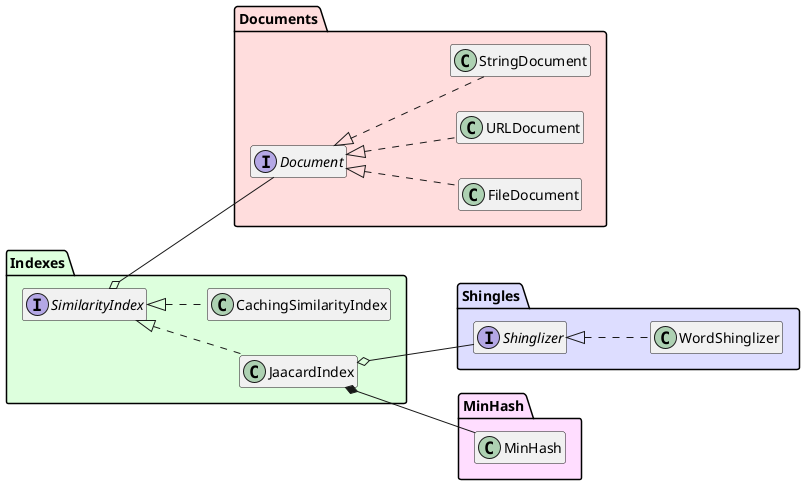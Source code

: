 @startuml
left to right direction

package "Documents" #FFDDDD {

    interface Document

    class FileDocument
    class URLDocument
    class StringDocument

    Document <|.. FileDocument
    Document <|.. URLDocument
    Document <|.. StringDocument

}

package "Indexes" #DDFFDD {
    interface SimilarityIndex

    SimilarityIndex o-- Document

    class JaacardIndex
    class CachingSimilarityIndex

    SimilarityIndex <|.. JaacardIndex
    SimilarityIndex <|.. CachingSimilarityIndex
}

package "Shingles" #DDDDFF {

    JaacardIndex o-- Shinglizer

    interface Shinglizer

    class WordShinglizer
    Shinglizer <|.. WordShinglizer
}

package "MinHash" #FFDDFF {
    class MinHash
    JaacardIndex *-- MinHash
}

hide members
@enduml